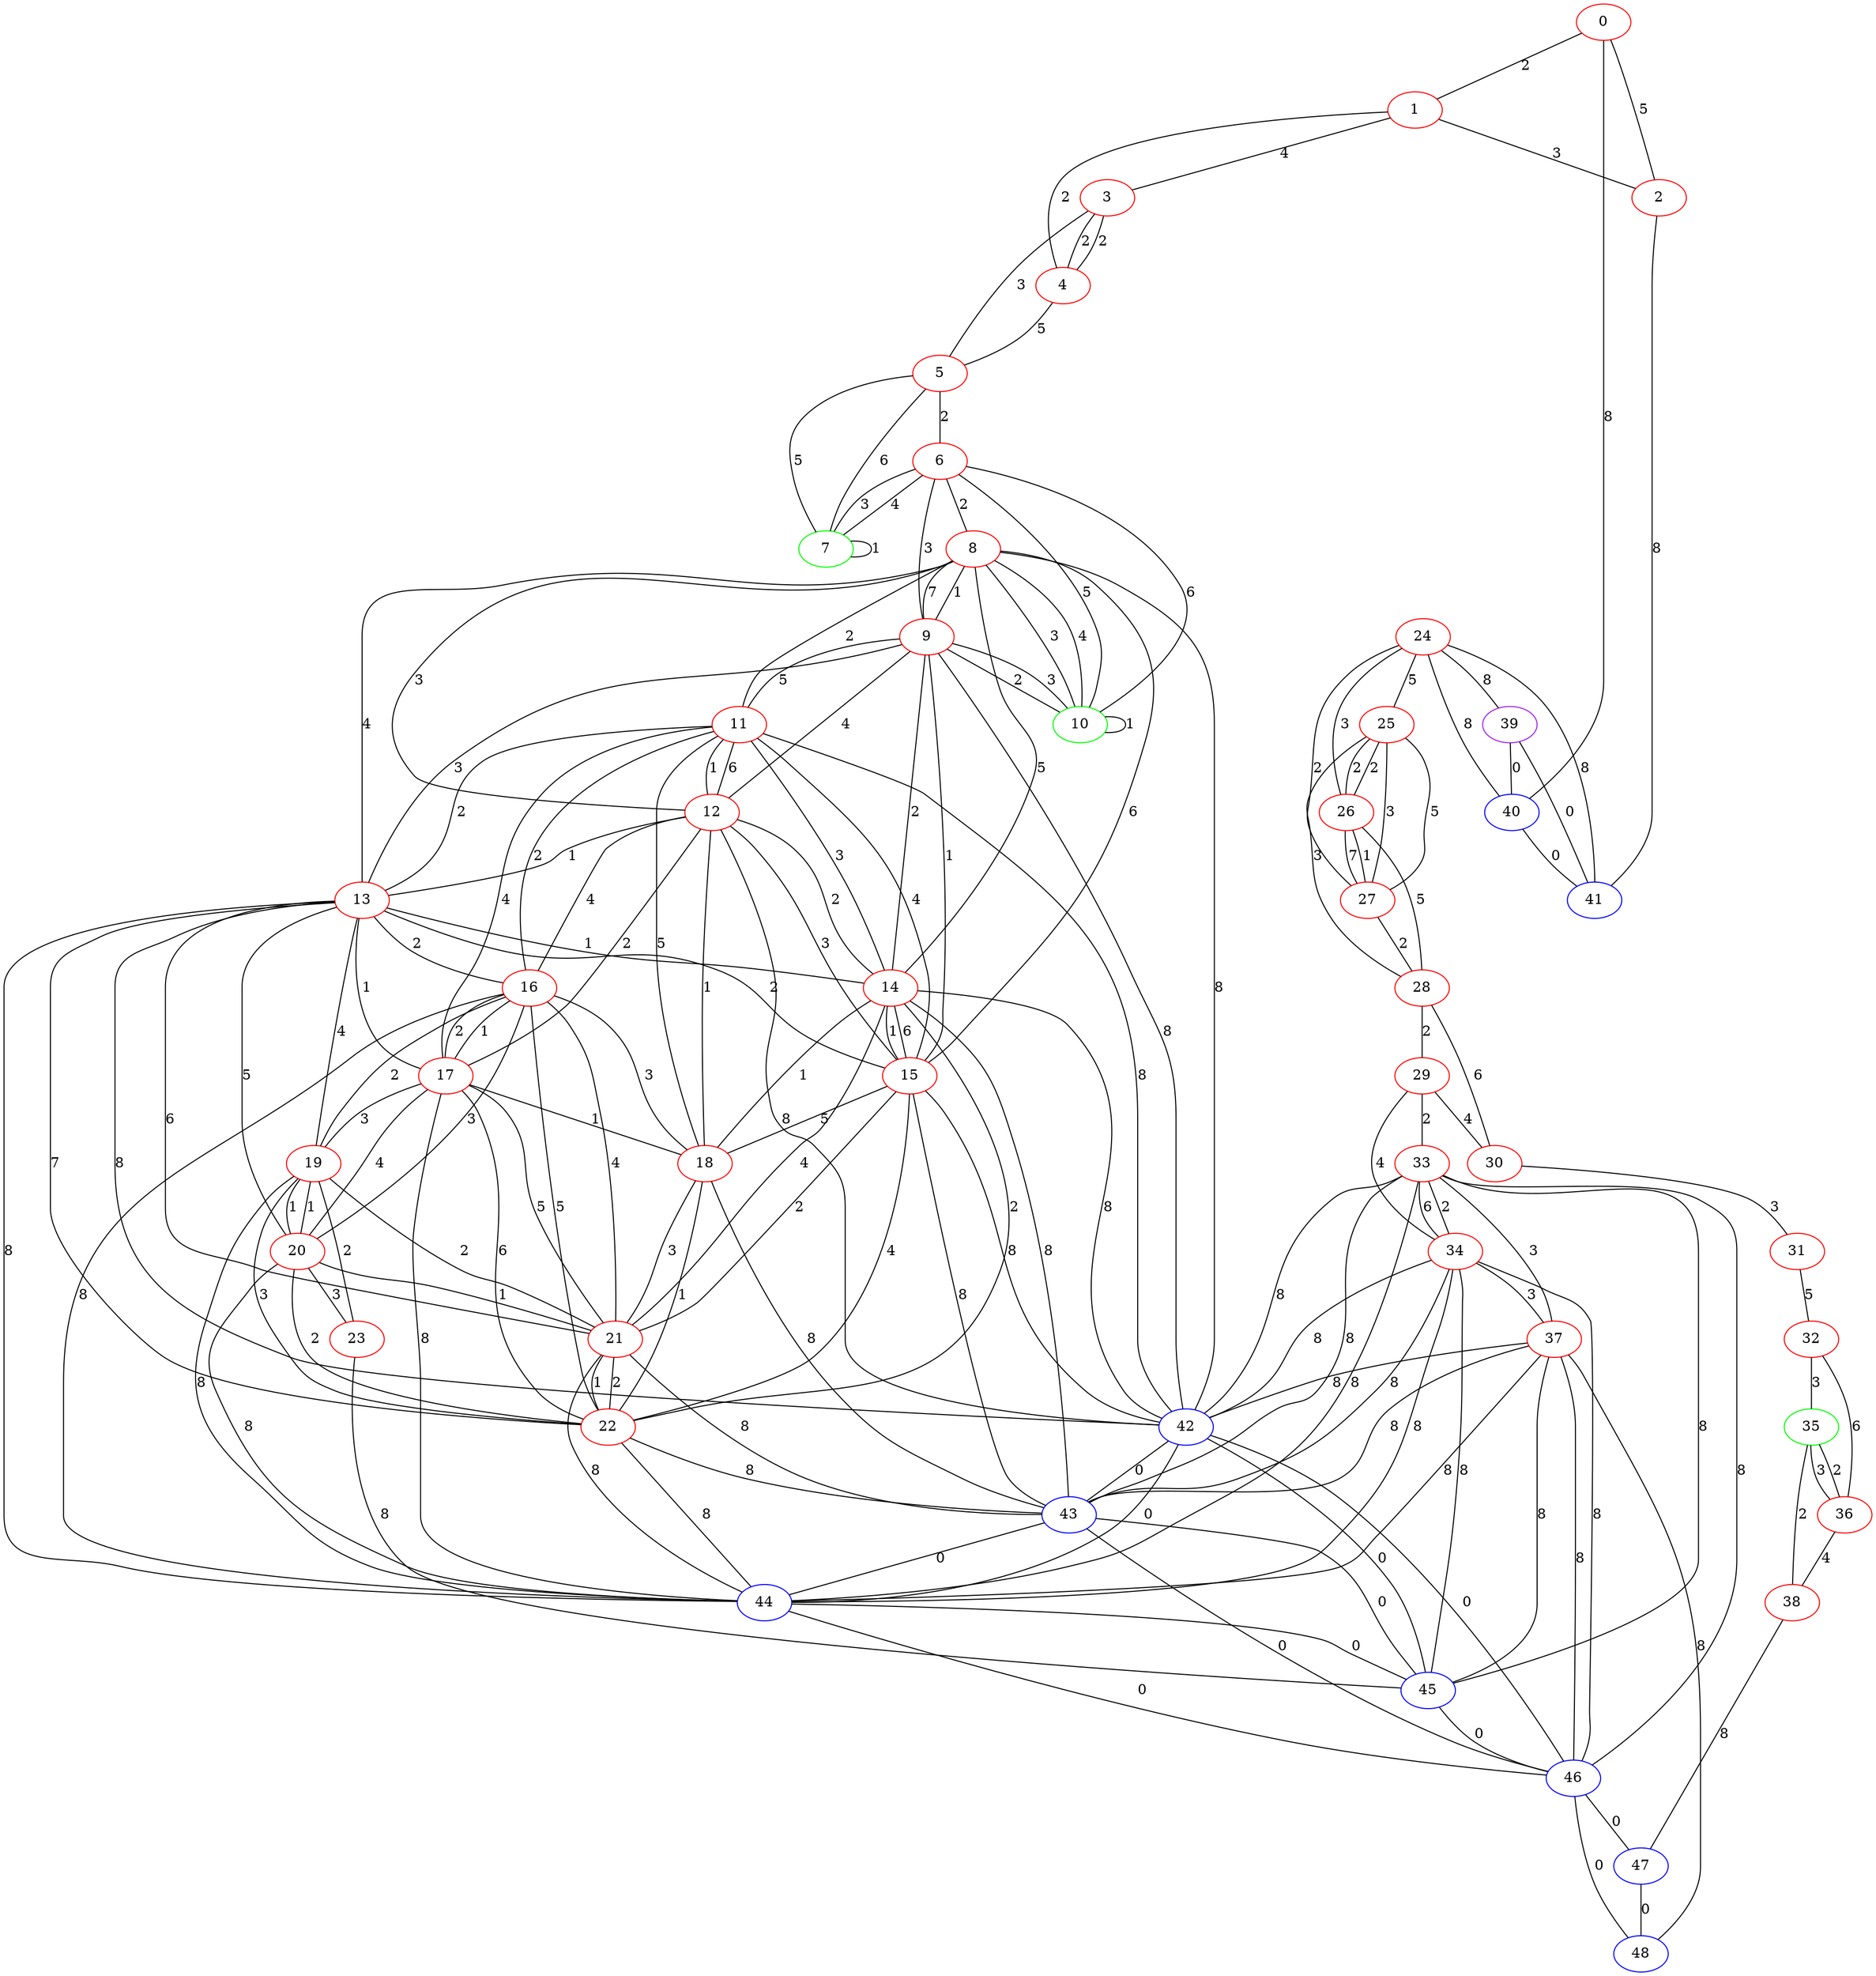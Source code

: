 graph "" {
0 [color=red, weight=1];
1 [color=red, weight=1];
2 [color=red, weight=1];
3 [color=red, weight=1];
4 [color=red, weight=1];
5 [color=red, weight=1];
6 [color=red, weight=1];
7 [color=green, weight=2];
8 [color=red, weight=1];
9 [color=red, weight=1];
10 [color=green, weight=2];
11 [color=red, weight=1];
12 [color=red, weight=1];
13 [color=red, weight=1];
14 [color=red, weight=1];
15 [color=red, weight=1];
16 [color=red, weight=1];
17 [color=red, weight=1];
18 [color=red, weight=1];
19 [color=red, weight=1];
20 [color=red, weight=1];
21 [color=red, weight=1];
22 [color=red, weight=1];
23 [color=red, weight=1];
24 [color=red, weight=1];
25 [color=red, weight=1];
26 [color=red, weight=1];
27 [color=red, weight=1];
28 [color=red, weight=1];
29 [color=red, weight=1];
30 [color=red, weight=1];
31 [color=red, weight=1];
32 [color=red, weight=1];
33 [color=red, weight=1];
34 [color=red, weight=1];
35 [color=green, weight=2];
36 [color=red, weight=1];
37 [color=red, weight=1];
38 [color=red, weight=1];
39 [color=purple, weight=4];
40 [color=blue, weight=3];
41 [color=blue, weight=3];
42 [color=blue, weight=3];
43 [color=blue, weight=3];
44 [color=blue, weight=3];
45 [color=blue, weight=3];
46 [color=blue, weight=3];
47 [color=blue, weight=3];
48 [color=blue, weight=3];
0 -- 40  [key=0, label=8];
0 -- 1  [key=0, label=2];
0 -- 2  [key=0, label=5];
1 -- 2  [key=0, label=3];
1 -- 3  [key=0, label=4];
1 -- 4  [key=0, label=2];
2 -- 41  [key=0, label=8];
3 -- 4  [key=0, label=2];
3 -- 4  [key=1, label=2];
3 -- 5  [key=0, label=3];
4 -- 5  [key=0, label=5];
5 -- 6  [key=0, label=2];
5 -- 7  [key=0, label=5];
5 -- 7  [key=1, label=6];
6 -- 8  [key=0, label=2];
6 -- 9  [key=0, label=3];
6 -- 10  [key=0, label=5];
6 -- 10  [key=1, label=6];
6 -- 7  [key=0, label=3];
6 -- 7  [key=1, label=4];
7 -- 7  [key=0, label=1];
8 -- 9  [key=0, label=7];
8 -- 9  [key=1, label=1];
8 -- 10  [key=0, label=3];
8 -- 10  [key=1, label=4];
8 -- 11  [key=0, label=2];
8 -- 12  [key=0, label=3];
8 -- 13  [key=0, label=4];
8 -- 14  [key=0, label=5];
8 -- 15  [key=0, label=6];
8 -- 42  [key=0, label=8];
9 -- 10  [key=0, label=2];
9 -- 10  [key=1, label=3];
9 -- 11  [key=0, label=5];
9 -- 12  [key=0, label=4];
9 -- 13  [key=0, label=3];
9 -- 14  [key=0, label=2];
9 -- 15  [key=0, label=1];
9 -- 42  [key=0, label=8];
10 -- 10  [key=0, label=1];
11 -- 42  [key=0, label=8];
11 -- 12  [key=0, label=1];
11 -- 12  [key=1, label=6];
11 -- 13  [key=0, label=2];
11 -- 14  [key=0, label=3];
11 -- 15  [key=0, label=4];
11 -- 16  [key=0, label=2];
11 -- 17  [key=0, label=4];
11 -- 18  [key=0, label=5];
12 -- 42  [key=0, label=8];
12 -- 13  [key=0, label=1];
12 -- 14  [key=0, label=2];
12 -- 15  [key=0, label=3];
12 -- 16  [key=0, label=4];
12 -- 17  [key=0, label=2];
12 -- 18  [key=0, label=1];
13 -- 42  [key=0, label=8];
13 -- 14  [key=0, label=1];
13 -- 15  [key=0, label=2];
13 -- 16  [key=0, label=2];
13 -- 17  [key=0, label=1];
13 -- 19  [key=0, label=4];
13 -- 20  [key=0, label=5];
13 -- 21  [key=0, label=6];
13 -- 22  [key=0, label=7];
13 -- 44  [key=0, label=8];
14 -- 43  [key=0, label=8];
14 -- 42  [key=0, label=8];
14 -- 15  [key=0, label=1];
14 -- 15  [key=1, label=6];
14 -- 18  [key=0, label=1];
14 -- 21  [key=0, label=4];
14 -- 22  [key=0, label=2];
15 -- 43  [key=0, label=8];
15 -- 42  [key=0, label=8];
15 -- 18  [key=0, label=5];
15 -- 21  [key=0, label=2];
15 -- 22  [key=0, label=4];
16 -- 44  [key=0, label=8];
16 -- 17  [key=0, label=1];
16 -- 17  [key=1, label=2];
16 -- 18  [key=0, label=3];
16 -- 19  [key=0, label=2];
16 -- 20  [key=0, label=3];
16 -- 21  [key=0, label=4];
16 -- 22  [key=0, label=5];
17 -- 44  [key=0, label=8];
17 -- 18  [key=0, label=1];
17 -- 19  [key=0, label=3];
17 -- 20  [key=0, label=4];
17 -- 21  [key=0, label=5];
17 -- 22  [key=0, label=6];
18 -- 43  [key=0, label=8];
18 -- 21  [key=0, label=3];
18 -- 22  [key=0, label=1];
19 -- 44  [key=0, label=8];
19 -- 20  [key=0, label=1];
19 -- 20  [key=1, label=1];
19 -- 21  [key=0, label=2];
19 -- 22  [key=0, label=3];
19 -- 23  [key=0, label=2];
20 -- 44  [key=0, label=8];
20 -- 21  [key=0, label=1];
20 -- 22  [key=0, label=2];
20 -- 23  [key=0, label=3];
21 -- 43  [key=0, label=8];
21 -- 44  [key=0, label=8];
21 -- 22  [key=0, label=1];
21 -- 22  [key=1, label=2];
22 -- 43  [key=0, label=8];
22 -- 44  [key=0, label=8];
23 -- 45  [key=0, label=8];
24 -- 39  [key=0, label=8];
24 -- 40  [key=0, label=8];
24 -- 41  [key=0, label=8];
24 -- 25  [key=0, label=5];
24 -- 26  [key=0, label=3];
24 -- 27  [key=0, label=2];
25 -- 26  [key=0, label=2];
25 -- 26  [key=1, label=2];
25 -- 27  [key=0, label=5];
25 -- 27  [key=1, label=3];
25 -- 28  [key=0, label=3];
26 -- 27  [key=0, label=7];
26 -- 27  [key=1, label=1];
26 -- 28  [key=0, label=5];
27 -- 28  [key=0, label=2];
28 -- 29  [key=0, label=2];
28 -- 30  [key=0, label=6];
29 -- 33  [key=0, label=2];
29 -- 34  [key=0, label=4];
29 -- 30  [key=0, label=4];
30 -- 31  [key=0, label=3];
31 -- 32  [key=0, label=5];
32 -- 35  [key=0, label=3];
32 -- 36  [key=0, label=6];
33 -- 34  [key=0, label=2];
33 -- 34  [key=1, label=6];
33 -- 37  [key=0, label=3];
33 -- 42  [key=0, label=8];
33 -- 43  [key=0, label=8];
33 -- 44  [key=0, label=8];
33 -- 45  [key=0, label=8];
33 -- 46  [key=0, label=8];
34 -- 37  [key=0, label=3];
34 -- 42  [key=0, label=8];
34 -- 43  [key=0, label=8];
34 -- 44  [key=0, label=8];
34 -- 45  [key=0, label=8];
34 -- 46  [key=0, label=8];
35 -- 36  [key=0, label=2];
35 -- 36  [key=1, label=3];
35 -- 38  [key=0, label=2];
36 -- 38  [key=0, label=4];
37 -- 42  [key=0, label=8];
37 -- 43  [key=0, label=8];
37 -- 44  [key=0, label=8];
37 -- 45  [key=0, label=8];
37 -- 46  [key=0, label=8];
37 -- 48  [key=0, label=8];
38 -- 47  [key=0, label=8];
39 -- 40  [key=0, label=0];
39 -- 41  [key=0, label=0];
40 -- 41  [key=0, label=0];
42 -- 43  [key=0, label=0];
42 -- 44  [key=0, label=0];
42 -- 45  [key=0, label=0];
42 -- 46  [key=0, label=0];
43 -- 44  [key=0, label=0];
43 -- 45  [key=0, label=0];
43 -- 46  [key=0, label=0];
44 -- 45  [key=0, label=0];
44 -- 46  [key=0, label=0];
45 -- 46  [key=0, label=0];
46 -- 47  [key=0, label=0];
46 -- 48  [key=0, label=0];
47 -- 48  [key=0, label=0];
}
